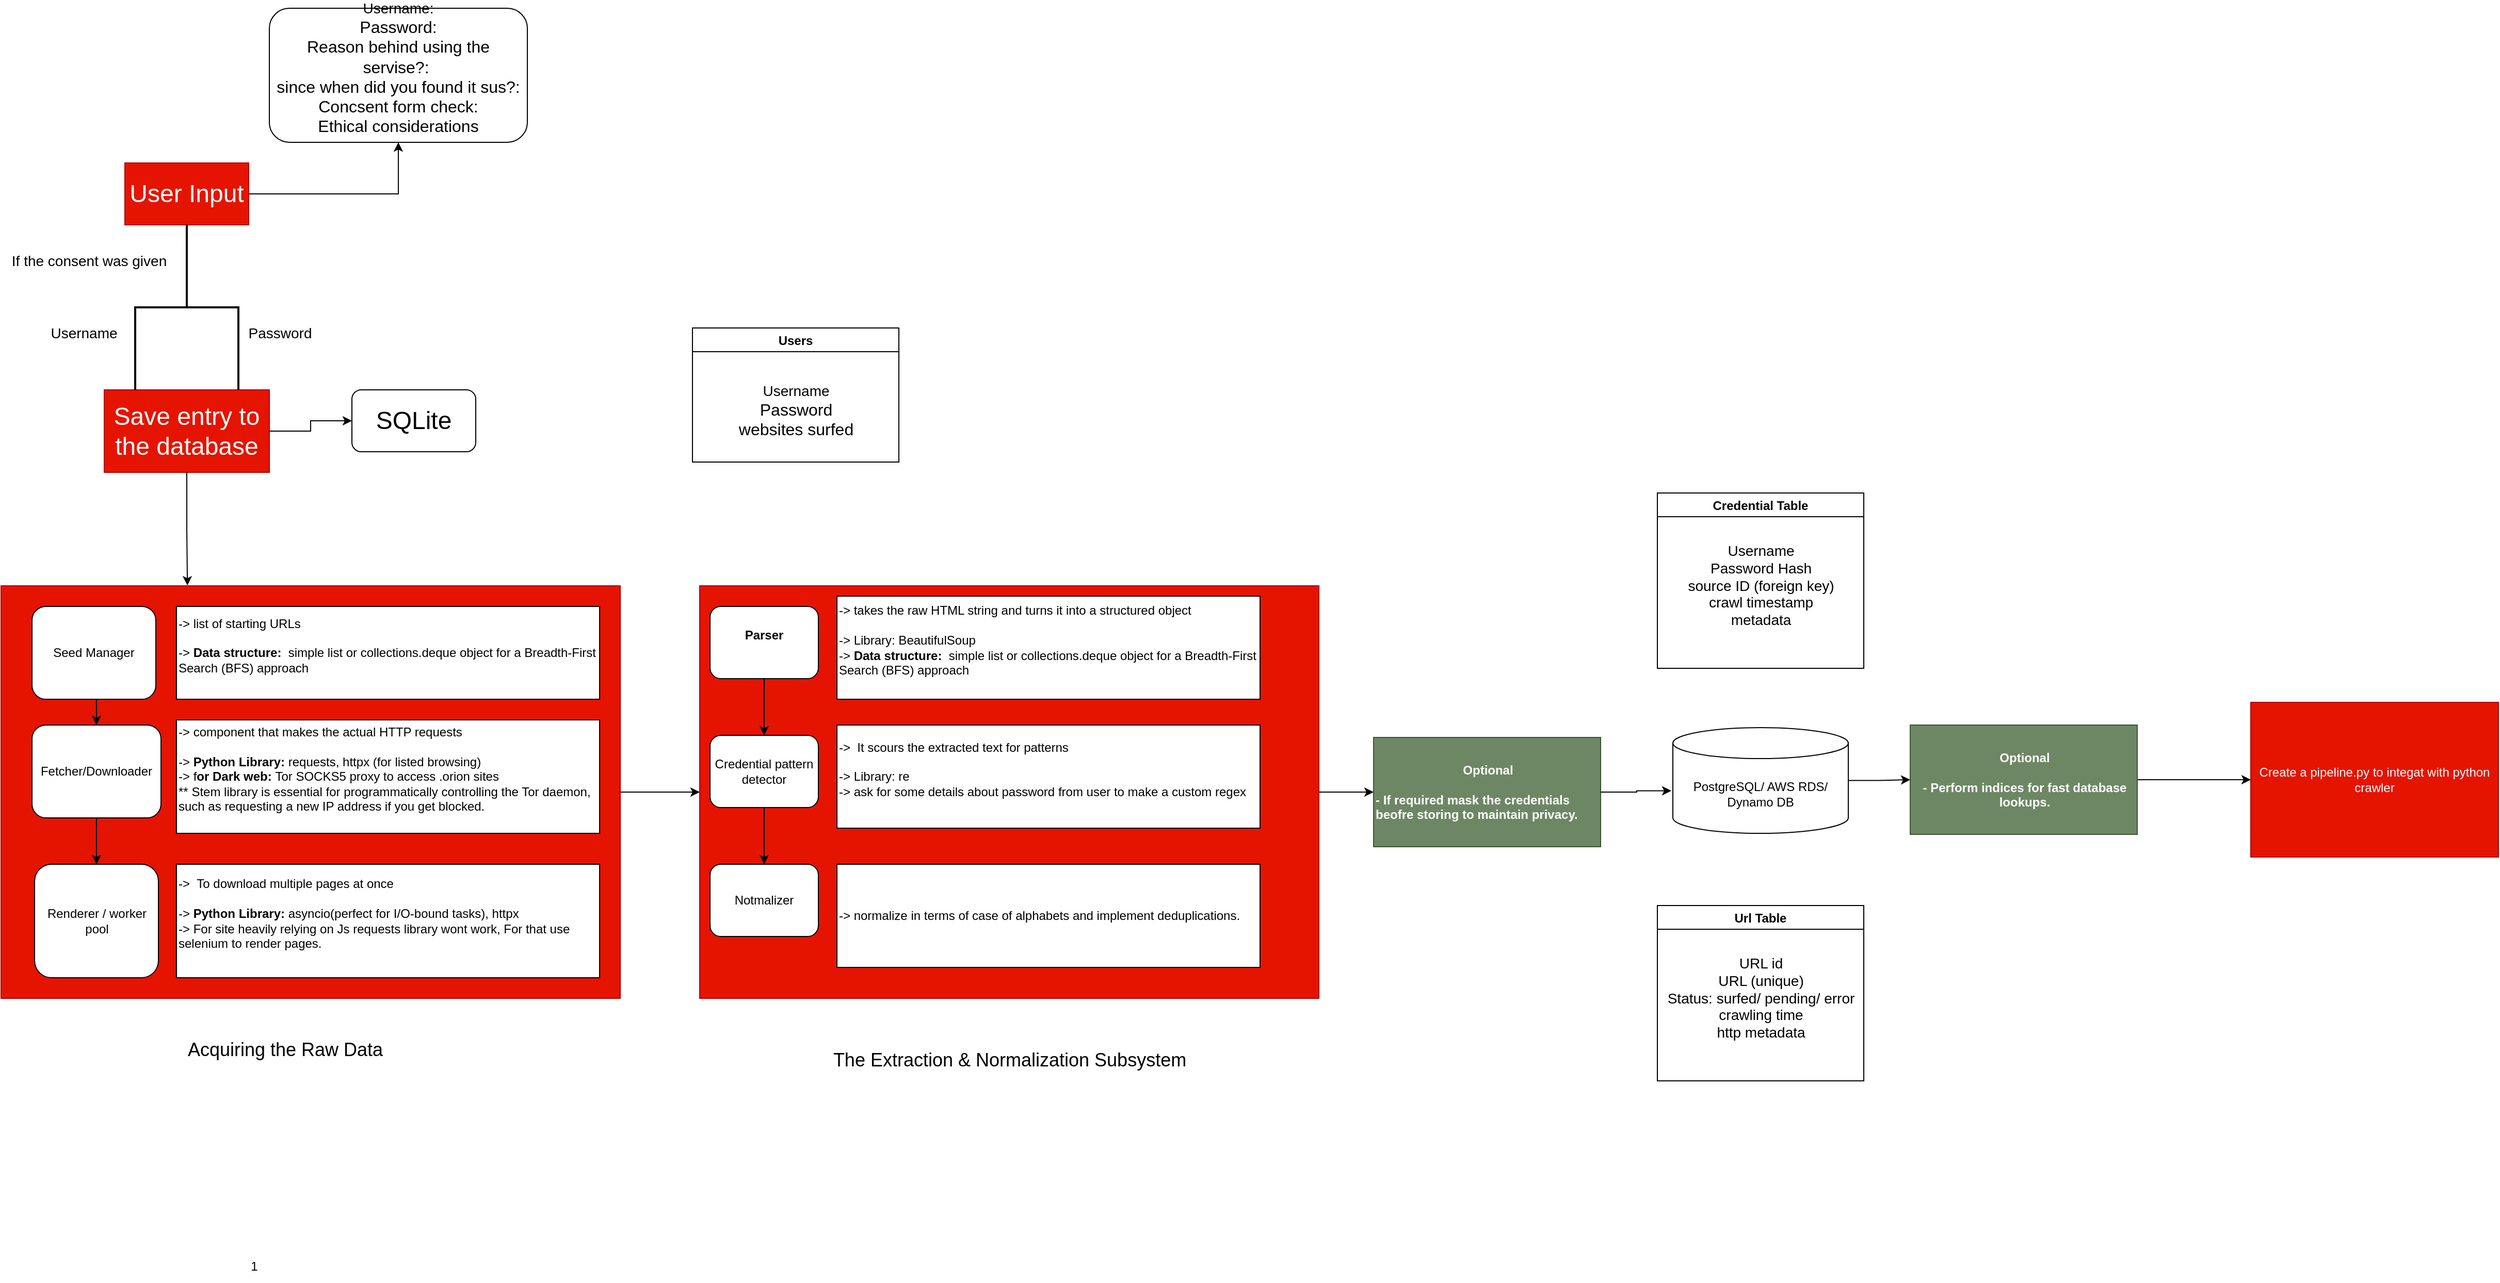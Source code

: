 <mxfile version="28.2.5">
  <diagram name="Page-1" id="dfBdxsZxoFyjgKo16Wi0">
    <mxGraphModel dx="721" dy="1599" grid="1" gridSize="10" guides="1" tooltips="1" connect="1" arrows="1" fold="1" page="1" pageScale="1" pageWidth="827" pageHeight="1169" math="0" shadow="0">
      <root>
        <mxCell id="0" />
        <mxCell id="1" parent="0" />
        <mxCell id="cCdxv8Dc9Y3CUJkiHGjH-7" style="edgeStyle=orthogonalEdgeStyle;rounded=0;orthogonalLoop=1;jettySize=auto;html=1;entryX=0.5;entryY=1;entryDx=0;entryDy=0;" parent="1" source="cCdxv8Dc9Y3CUJkiHGjH-1" target="cCdxv8Dc9Y3CUJkiHGjH-6" edge="1">
          <mxGeometry relative="1" as="geometry" />
        </mxCell>
        <mxCell id="cCdxv8Dc9Y3CUJkiHGjH-1" value="&lt;font style=&quot;font-size: 24px;&quot;&gt;User Input&lt;/font&gt;" style="rounded=0;whiteSpace=wrap;html=1;fillColor=#e51400;fontColor=#ffffff;strokeColor=#B20000;" parent="1" vertex="1">
          <mxGeometry x="270" y="40" width="120" height="60" as="geometry" />
        </mxCell>
        <mxCell id="-1EunzjlYAiXuODHpeC--4" style="edgeStyle=orthogonalEdgeStyle;rounded=0;orthogonalLoop=1;jettySize=auto;html=1;exitX=1;exitY=0.5;exitDx=0;exitDy=0;entryX=0;entryY=0.5;entryDx=0;entryDy=0;" parent="1" source="cCdxv8Dc9Y3CUJkiHGjH-2" target="-1EunzjlYAiXuODHpeC--3" edge="1">
          <mxGeometry relative="1" as="geometry" />
        </mxCell>
        <mxCell id="cCdxv8Dc9Y3CUJkiHGjH-2" value="&lt;font style=&quot;font-size: 24px;&quot;&gt;Save entry to the database&lt;/font&gt;" style="rounded=0;whiteSpace=wrap;html=1;fillColor=#e51400;fontColor=#ffffff;strokeColor=#B20000;" parent="1" vertex="1">
          <mxGeometry x="250" y="260" width="160" height="80" as="geometry" />
        </mxCell>
        <mxCell id="cCdxv8Dc9Y3CUJkiHGjH-3" value="" style="strokeWidth=2;html=1;shape=mxgraph.flowchart.annotation_2;align=left;labelPosition=right;pointerEvents=1;direction=south;" parent="1" vertex="1">
          <mxGeometry x="280" y="100" width="100" height="160" as="geometry" />
        </mxCell>
        <mxCell id="cCdxv8Dc9Y3CUJkiHGjH-4" value="&lt;font style=&quot;font-size: 14px;&quot;&gt;Username&lt;/font&gt;" style="text;html=1;align=center;verticalAlign=middle;resizable=0;points=[];autosize=1;strokeColor=none;fillColor=none;" parent="1" vertex="1">
          <mxGeometry x="185" y="190" width="90" height="30" as="geometry" />
        </mxCell>
        <mxCell id="cCdxv8Dc9Y3CUJkiHGjH-5" value="&lt;font style=&quot;font-size: 14px;&quot;&gt;Password&lt;/font&gt;" style="text;html=1;align=center;verticalAlign=middle;resizable=0;points=[];autosize=1;strokeColor=none;fillColor=none;" parent="1" vertex="1">
          <mxGeometry x="380" y="190" width="80" height="30" as="geometry" />
        </mxCell>
        <mxCell id="cCdxv8Dc9Y3CUJkiHGjH-6" value="&lt;font style=&quot;font-size: 14px;&quot;&gt;Username:&lt;/font&gt;&lt;div&gt;&lt;font size=&quot;3&quot;&gt;Password:&lt;/font&gt;&lt;/div&gt;&lt;div&gt;&lt;font size=&quot;3&quot;&gt;Reason behind using the servise?:&lt;span style=&quot;background-color: transparent; color: light-dark(rgb(0, 0, 0), rgb(255, 255, 255));&quot;&gt;&amp;nbsp;&lt;/span&gt;&lt;/font&gt;&lt;/div&gt;&lt;div&gt;&lt;font size=&quot;3&quot;&gt;since when did you found it sus?:&lt;br&gt;Concsent form check:&lt;/font&gt;&lt;/div&gt;&lt;div&gt;&lt;font size=&quot;3&quot;&gt;Ethical considerations&lt;/font&gt;&lt;/div&gt;&lt;div&gt;&lt;br&gt;&lt;/div&gt;" style="rounded=1;whiteSpace=wrap;html=1;" parent="1" vertex="1">
          <mxGeometry x="410" y="-110" width="250" height="130" as="geometry" />
        </mxCell>
        <mxCell id="-1EunzjlYAiXuODHpeC--1" value="&lt;font style=&quot;font-size: 14px;&quot;&gt;If the consent was given&lt;/font&gt;" style="text;html=1;align=center;verticalAlign=middle;resizable=0;points=[];autosize=1;strokeColor=none;fillColor=none;" parent="1" vertex="1">
          <mxGeometry x="150" y="120" width="170" height="30" as="geometry" />
        </mxCell>
        <mxCell id="-1EunzjlYAiXuODHpeC--3" value="&lt;font style=&quot;font-size: 24px;&quot;&gt;SQLite&lt;/font&gt;" style="rounded=1;whiteSpace=wrap;html=1;" parent="1" vertex="1">
          <mxGeometry x="490" y="260" width="120" height="60" as="geometry" />
        </mxCell>
        <mxCell id="-1EunzjlYAiXuODHpeC--5" value="Users" style="swimlane;startSize=23;" parent="1" vertex="1">
          <mxGeometry x="820" y="200" width="200" height="130" as="geometry" />
        </mxCell>
        <mxCell id="-1EunzjlYAiXuODHpeC--6" value="&lt;font style=&quot;font-size: 14px;&quot;&gt;Username&lt;/font&gt;&lt;div&gt;&lt;font size=&quot;3&quot;&gt;Password&lt;/font&gt;&lt;/div&gt;&lt;div&gt;&lt;font size=&quot;3&quot;&gt;websites surfed&lt;/font&gt;&lt;/div&gt;" style="text;html=1;align=center;verticalAlign=middle;resizable=0;points=[];autosize=1;strokeColor=none;fillColor=none;" parent="-1EunzjlYAiXuODHpeC--5" vertex="1">
          <mxGeometry x="35" y="45" width="130" height="70" as="geometry" />
        </mxCell>
        <mxCell id="hVuF3EK29kmnw9NAhK6H-23" value="" style="edgeStyle=orthogonalEdgeStyle;rounded=0;orthogonalLoop=1;jettySize=auto;html=1;" parent="1" source="hVuF3EK29kmnw9NAhK6H-1" target="hVuF3EK29kmnw9NAhK6H-22" edge="1">
          <mxGeometry relative="1" as="geometry" />
        </mxCell>
        <mxCell id="hVuF3EK29kmnw9NAhK6H-1" value="" style="rounded=0;whiteSpace=wrap;html=1;fillColor=#e51400;fontColor=#ffffff;strokeColor=#B20000;" parent="1" vertex="1">
          <mxGeometry x="150" y="450" width="600" height="400" as="geometry" />
        </mxCell>
        <mxCell id="hVuF3EK29kmnw9NAhK6H-2" value="1" style="text;html=1;align=center;verticalAlign=middle;resizable=0;points=[];autosize=1;strokeColor=none;fillColor=none;" parent="1" vertex="1">
          <mxGeometry x="380" y="1095" width="30" height="30" as="geometry" />
        </mxCell>
        <mxCell id="hVuF3EK29kmnw9NAhK6H-18" style="edgeStyle=orthogonalEdgeStyle;rounded=0;orthogonalLoop=1;jettySize=auto;html=1;exitX=0.5;exitY=1;exitDx=0;exitDy=0;entryX=0.5;entryY=0;entryDx=0;entryDy=0;" parent="1" source="hVuF3EK29kmnw9NAhK6H-3" target="hVuF3EK29kmnw9NAhK6H-4" edge="1">
          <mxGeometry relative="1" as="geometry" />
        </mxCell>
        <mxCell id="hVuF3EK29kmnw9NAhK6H-3" value="Seed Manager" style="rounded=1;whiteSpace=wrap;html=1;" parent="1" vertex="1">
          <mxGeometry x="180" y="470" width="120" height="90" as="geometry" />
        </mxCell>
        <mxCell id="hVuF3EK29kmnw9NAhK6H-20" style="edgeStyle=orthogonalEdgeStyle;rounded=0;orthogonalLoop=1;jettySize=auto;html=1;exitX=0.5;exitY=1;exitDx=0;exitDy=0;entryX=0.5;entryY=0;entryDx=0;entryDy=0;" parent="1" source="hVuF3EK29kmnw9NAhK6H-4" target="hVuF3EK29kmnw9NAhK6H-5" edge="1">
          <mxGeometry relative="1" as="geometry" />
        </mxCell>
        <mxCell id="hVuF3EK29kmnw9NAhK6H-4" value="Fetcher/Downloader" style="rounded=1;whiteSpace=wrap;html=1;" parent="1" vertex="1">
          <mxGeometry x="180" y="585" width="125" height="90" as="geometry" />
        </mxCell>
        <mxCell id="hVuF3EK29kmnw9NAhK6H-5" value="&lt;span style=&quot;text-align: start; text-wrap-mode: nowrap; background-color: transparent; font-size: 0px;&quot;&gt;&lt;font face=&quot;monospace&quot;&gt;Wv&lt;/font&gt;&lt;/span&gt;&lt;span style=&quot;color: light-dark(rgb(0, 0, 0), rgb(255, 255, 255)); background-color: transparent;&quot;&gt;Renderer / worker pool&lt;/span&gt;" style="rounded=1;whiteSpace=wrap;html=1;" parent="1" vertex="1">
          <mxGeometry x="182.5" y="720" width="120" height="110" as="geometry" />
        </mxCell>
        <mxCell id="hVuF3EK29kmnw9NAhK6H-15" value="&lt;span style=&quot;font-size: 12px;&quot;&gt;-&amp;gt; list of starting URLs&lt;/span&gt;&lt;div&gt;&lt;br&gt;&lt;div&gt;-&amp;gt; &lt;b&gt;Data structure:&lt;/b&gt;&amp;nbsp;&amp;nbsp;simple list or collections.deque object for a Breadth-First Search (BFS) approach&lt;/div&gt;&lt;/div&gt;&lt;div&gt;&lt;br&gt;&lt;/div&gt;" style="rounded=0;whiteSpace=wrap;html=1;align=left;" parent="1" vertex="1">
          <mxGeometry x="320" y="470" width="410" height="90" as="geometry" />
        </mxCell>
        <mxCell id="hVuF3EK29kmnw9NAhK6H-16" value="&lt;span style=&quot;font-size: 12px;&quot;&gt;-&amp;gt;&amp;nbsp;component that makes the actual HTTP requests&lt;/span&gt;&lt;div&gt;&lt;br&gt;&lt;div&gt;-&amp;gt; &lt;b&gt;Python Library:&amp;nbsp;&lt;/b&gt;&lt;span style=&quot;background-color: transparent; color: light-dark(rgb(0, 0, 0), rgb(255, 255, 255));&quot;&gt;requests, httpx (for listed browsing)&lt;/span&gt;&lt;/div&gt;&lt;/div&gt;&lt;div&gt;&lt;span style=&quot;background-color: transparent; color: light-dark(rgb(0, 0, 0), rgb(255, 255, 255));&quot;&gt;-&amp;gt; f&lt;b&gt;or Dark web&lt;/b&gt;&lt;/span&gt;&lt;b style=&quot;background-color: transparent; color: light-dark(rgb(0, 0, 0), rgb(255, 255, 255));&quot;&gt;:&amp;nbsp;&lt;/b&gt;&lt;span style=&quot;background-color: transparent; font-size: 12px;&quot;&gt;Tor SOCKS5 proxy to access .orion sites&lt;/span&gt;&lt;/div&gt;&lt;div&gt;&lt;span style=&quot;background-color: transparent; font-size: 12px;&quot;&gt;**&amp;nbsp;&lt;/span&gt;&lt;span style=&quot;background-color: transparent; font-size: 12px;&quot;&gt;Stem library is essential for programmatically controlling the Tor daemon, such as requesting a new IP address if you get blocked.&lt;/span&gt;&lt;/div&gt;&lt;div&gt;&lt;br&gt;&lt;/div&gt;" style="rounded=0;whiteSpace=wrap;html=1;align=left;" parent="1" vertex="1">
          <mxGeometry x="320" y="580" width="410" height="110" as="geometry" />
        </mxCell>
        <mxCell id="hVuF3EK29kmnw9NAhK6H-17" style="edgeStyle=orthogonalEdgeStyle;rounded=0;orthogonalLoop=1;jettySize=auto;html=1;exitX=0.5;exitY=1;exitDx=0;exitDy=0;entryX=0.301;entryY=-0.001;entryDx=0;entryDy=0;entryPerimeter=0;" parent="1" source="cCdxv8Dc9Y3CUJkiHGjH-2" target="hVuF3EK29kmnw9NAhK6H-1" edge="1">
          <mxGeometry relative="1" as="geometry" />
        </mxCell>
        <mxCell id="hVuF3EK29kmnw9NAhK6H-19" value="&lt;span style=&quot;font-size: 12px;&quot;&gt;-&amp;gt;&amp;nbsp;&amp;nbsp;To download multiple pages at once&lt;/span&gt;&lt;div&gt;&lt;br&gt;&lt;div&gt;&lt;div&gt;-&amp;gt; &lt;b&gt;Python Library:&amp;nbsp;&lt;/b&gt;&lt;span style=&quot;background-color: transparent; font-size: 12px;&quot;&gt;asyncio(&lt;/span&gt;&lt;span style=&quot;background-color: transparent; color: light-dark(rgb(0, 0, 0), rgb(255, 255, 255));&quot;&gt;perfect for I/O-bound tasks&lt;/span&gt;&lt;span style=&quot;background-color: transparent; color: light-dark(rgb(0, 0, 0), rgb(255, 255, 255));&quot;&gt;),&amp;nbsp;&lt;/span&gt;&lt;span style=&quot;background-color: transparent; color: light-dark(rgb(0, 0, 0), rgb(255, 255, 255));&quot;&gt;httpx&lt;/span&gt;&lt;/div&gt;&lt;/div&gt;&lt;div&gt;&lt;span style=&quot;background-color: transparent; color: light-dark(rgb(0, 0, 0), rgb(255, 255, 255));&quot;&gt;-&amp;gt; For site heavily relying on Js requests library wont work, For that use selenium to render pages.&lt;/span&gt;&lt;/div&gt;&lt;div&gt;&lt;br&gt;&lt;/div&gt;&lt;/div&gt;" style="rounded=0;whiteSpace=wrap;html=1;align=left;" parent="1" vertex="1">
          <mxGeometry x="320" y="720" width="410" height="110" as="geometry" />
        </mxCell>
        <mxCell id="hVuF3EK29kmnw9NAhK6H-21" value="&lt;font style=&quot;font-size: 18px;&quot;&gt;Acquiring the Raw Data&lt;/font&gt;" style="text;html=1;align=center;verticalAlign=middle;resizable=0;points=[];autosize=1;strokeColor=none;fillColor=none;" parent="1" vertex="1">
          <mxGeometry x="320" y="880" width="210" height="40" as="geometry" />
        </mxCell>
        <mxCell id="hVuF3EK29kmnw9NAhK6H-37" style="edgeStyle=orthogonalEdgeStyle;rounded=0;orthogonalLoop=1;jettySize=auto;html=1;exitX=1;exitY=0.5;exitDx=0;exitDy=0;entryX=0;entryY=0.5;entryDx=0;entryDy=0;" parent="1" source="hVuF3EK29kmnw9NAhK6H-22" target="hVuF3EK29kmnw9NAhK6H-36" edge="1">
          <mxGeometry relative="1" as="geometry" />
        </mxCell>
        <mxCell id="hVuF3EK29kmnw9NAhK6H-22" value="" style="rounded=0;whiteSpace=wrap;html=1;fillColor=#e51400;fontColor=#ffffff;strokeColor=#B20000;" parent="1" vertex="1">
          <mxGeometry x="827" y="450" width="600" height="400" as="geometry" />
        </mxCell>
        <mxCell id="hVuF3EK29kmnw9NAhK6H-27" value="&lt;font style=&quot;font-size: 18px;&quot;&gt;The Extraction &amp;amp; Normalization Subsystem&lt;/font&gt;" style="text;html=1;align=center;verticalAlign=middle;resizable=0;points=[];autosize=1;strokeColor=none;fillColor=none;" parent="1" vertex="1">
          <mxGeometry x="942" y="890" width="370" height="40" as="geometry" />
        </mxCell>
        <mxCell id="LQ6VXeVci4sXYbMgYBWU-1" value="" style="edgeStyle=orthogonalEdgeStyle;rounded=0;orthogonalLoop=1;jettySize=auto;html=1;" edge="1" parent="1" source="hVuF3EK29kmnw9NAhK6H-29" target="hVuF3EK29kmnw9NAhK6H-32">
          <mxGeometry relative="1" as="geometry" />
        </mxCell>
        <mxCell id="hVuF3EK29kmnw9NAhK6H-29" value="&#xa;&lt;b&gt;Parser&lt;/b&gt; &#xa;&#xa;" style="rounded=1;whiteSpace=wrap;html=1;" parent="1" vertex="1">
          <mxGeometry x="837" y="470" width="105" height="70" as="geometry" />
        </mxCell>
        <mxCell id="hVuF3EK29kmnw9NAhK6H-30" value="&lt;div&gt;-&amp;gt;&amp;nbsp;takes the raw HTML string and turns it into a structured object&lt;/div&gt;&lt;div&gt;&lt;br&gt;&lt;/div&gt;&lt;div&gt;-&amp;gt; Library:&amp;nbsp;BeautifulSoup&amp;nbsp;&lt;/div&gt;&lt;div&gt;&lt;div&gt;-&amp;gt; &lt;b&gt;Data structure:&lt;/b&gt;&amp;nbsp;&amp;nbsp;simple list or collections.deque object for a Breadth-First Search (BFS) approach&lt;/div&gt;&lt;/div&gt;&lt;div&gt;&lt;br&gt;&lt;/div&gt;" style="rounded=0;whiteSpace=wrap;html=1;align=left;" parent="1" vertex="1">
          <mxGeometry x="960" y="460" width="410" height="100" as="geometry" />
        </mxCell>
        <mxCell id="LQ6VXeVci4sXYbMgYBWU-2" value="" style="edgeStyle=orthogonalEdgeStyle;rounded=0;orthogonalLoop=1;jettySize=auto;html=1;" edge="1" parent="1" source="hVuF3EK29kmnw9NAhK6H-32" target="hVuF3EK29kmnw9NAhK6H-34">
          <mxGeometry relative="1" as="geometry" />
        </mxCell>
        <mxCell id="hVuF3EK29kmnw9NAhK6H-32" value="Credential pattern detector" style="rounded=1;whiteSpace=wrap;html=1;" parent="1" vertex="1">
          <mxGeometry x="837" y="595" width="105" height="70" as="geometry" />
        </mxCell>
        <mxCell id="hVuF3EK29kmnw9NAhK6H-33" value="&lt;div&gt;-&amp;gt;&amp;nbsp; It scours the extracted text for patterns&lt;/div&gt;&lt;div&gt;&lt;br&gt;&lt;/div&gt;&lt;div&gt;-&amp;gt; Library: re&lt;/div&gt;&lt;div&gt;&lt;div&gt;-&amp;gt; ask for some details about password from user to make a custom regex&lt;/div&gt;&lt;/div&gt;&lt;div&gt;&lt;br&gt;&lt;/div&gt;" style="rounded=0;whiteSpace=wrap;html=1;align=left;" parent="1" vertex="1">
          <mxGeometry x="960" y="585" width="410" height="100" as="geometry" />
        </mxCell>
        <mxCell id="hVuF3EK29kmnw9NAhK6H-34" value="Notmalizer" style="rounded=1;whiteSpace=wrap;html=1;" parent="1" vertex="1">
          <mxGeometry x="837" y="720" width="105" height="70" as="geometry" />
        </mxCell>
        <mxCell id="hVuF3EK29kmnw9NAhK6H-35" value="&lt;div&gt;-&amp;gt; normalize in terms of case of alphabets and implement deduplications.&lt;/div&gt;" style="rounded=0;whiteSpace=wrap;html=1;align=left;" parent="1" vertex="1">
          <mxGeometry x="960" y="720" width="410" height="100" as="geometry" />
        </mxCell>
        <mxCell id="hVuF3EK29kmnw9NAhK6H-36" value="&lt;div style=&quot;text-align: center;&quot;&gt;&lt;b style=&quot;background-color: transparent; color: light-dark(rgb(255, 255, 255), rgb(18, 18, 18));&quot;&gt;Optional&lt;/b&gt;&lt;/div&gt;&lt;div&gt;&lt;b&gt;&lt;br&gt;&lt;/b&gt;&lt;/div&gt;&lt;div style=&quot;&quot;&gt;&lt;b&gt;- If required mask the credentials beofre storing to maintain privacy.&lt;/b&gt;&lt;/div&gt;" style="rounded=0;whiteSpace=wrap;html=1;fillColor=#6d8764;fontColor=#ffffff;strokeColor=#3A5431;align=left;" parent="1" vertex="1">
          <mxGeometry x="1480" y="597" width="220" height="106" as="geometry" />
        </mxCell>
        <mxCell id="hVuF3EK29kmnw9NAhK6H-45" value="" style="edgeStyle=orthogonalEdgeStyle;rounded=0;orthogonalLoop=1;jettySize=auto;html=1;" parent="1" source="hVuF3EK29kmnw9NAhK6H-38" target="hVuF3EK29kmnw9NAhK6H-44" edge="1">
          <mxGeometry relative="1" as="geometry" />
        </mxCell>
        <mxCell id="hVuF3EK29kmnw9NAhK6H-38" value="PostgreSQL/ AWS RDS/ Dynamo DB" style="shape=cylinder3;whiteSpace=wrap;html=1;boundedLbl=1;backgroundOutline=1;size=15;" parent="1" vertex="1">
          <mxGeometry x="1770" y="587.5" width="170" height="102.5" as="geometry" />
        </mxCell>
        <mxCell id="hVuF3EK29kmnw9NAhK6H-39" style="edgeStyle=orthogonalEdgeStyle;rounded=0;orthogonalLoop=1;jettySize=auto;html=1;exitX=1;exitY=0.5;exitDx=0;exitDy=0;entryX=-0.009;entryY=0.598;entryDx=0;entryDy=0;entryPerimeter=0;" parent="1" source="hVuF3EK29kmnw9NAhK6H-36" target="hVuF3EK29kmnw9NAhK6H-38" edge="1">
          <mxGeometry relative="1" as="geometry" />
        </mxCell>
        <mxCell id="hVuF3EK29kmnw9NAhK6H-40" value="Url Table" style="swimlane;startSize=23;" parent="1" vertex="1">
          <mxGeometry x="1755" y="760" width="200" height="170" as="geometry" />
        </mxCell>
        <mxCell id="hVuF3EK29kmnw9NAhK6H-41" value="&lt;span style=&quot;font-size: 14px;&quot;&gt;URL id&lt;/span&gt;&lt;div&gt;&lt;span style=&quot;font-size: 14px;&quot;&gt;URL (unique)&lt;/span&gt;&lt;/div&gt;&lt;div&gt;&lt;span style=&quot;font-size: 14px;&quot;&gt;Status: surfed/ pending/ error&lt;/span&gt;&lt;/div&gt;&lt;div&gt;&lt;span style=&quot;font-size: 14px;&quot;&gt;crawling time&lt;/span&gt;&lt;/div&gt;&lt;div&gt;&lt;span style=&quot;font-size: 14px;&quot;&gt;http metadata&lt;/span&gt;&lt;/div&gt;&lt;div&gt;&lt;span style=&quot;font-size: 14px;&quot;&gt;&lt;br&gt;&lt;/span&gt;&lt;div&gt;&lt;br&gt;&lt;/div&gt;&lt;/div&gt;" style="text;html=1;align=center;verticalAlign=middle;resizable=0;points=[];autosize=1;strokeColor=none;fillColor=none;" parent="hVuF3EK29kmnw9NAhK6H-40" vertex="1">
          <mxGeometry y="40" width="200" height="130" as="geometry" />
        </mxCell>
        <mxCell id="hVuF3EK29kmnw9NAhK6H-42" value="Credential Table" style="swimlane;startSize=23;" parent="1" vertex="1">
          <mxGeometry x="1755" y="360" width="200" height="170" as="geometry" />
        </mxCell>
        <mxCell id="hVuF3EK29kmnw9NAhK6H-43" value="&lt;span style=&quot;font-size: 14px;&quot;&gt;Username&lt;/span&gt;&lt;div&gt;&lt;span style=&quot;font-size: 14px;&quot;&gt;Password Hash&lt;/span&gt;&lt;/div&gt;&lt;div&gt;&lt;span style=&quot;font-size: 14px;&quot;&gt;source ID (foreign key)&lt;/span&gt;&lt;/div&gt;&lt;div&gt;&lt;span style=&quot;font-size: 14px;&quot;&gt;crawl timestamp&lt;/span&gt;&lt;/div&gt;&lt;div&gt;&lt;span style=&quot;font-size: 14px;&quot;&gt;metadata&lt;/span&gt;&lt;/div&gt;&lt;div&gt;&lt;span style=&quot;font-size: 14px;&quot;&gt;&lt;br&gt;&lt;/span&gt;&lt;div&gt;&lt;div&gt;&lt;br&gt;&lt;/div&gt;&lt;/div&gt;&lt;/div&gt;" style="text;html=1;align=center;verticalAlign=middle;resizable=0;points=[];autosize=1;strokeColor=none;fillColor=none;" parent="hVuF3EK29kmnw9NAhK6H-42" vertex="1">
          <mxGeometry x="15" y="40" width="170" height="130" as="geometry" />
        </mxCell>
        <mxCell id="hVuF3EK29kmnw9NAhK6H-47" value="" style="edgeStyle=orthogonalEdgeStyle;rounded=0;orthogonalLoop=1;jettySize=auto;html=1;" parent="1" source="hVuF3EK29kmnw9NAhK6H-44" target="hVuF3EK29kmnw9NAhK6H-46" edge="1">
          <mxGeometry relative="1" as="geometry" />
        </mxCell>
        <mxCell id="hVuF3EK29kmnw9NAhK6H-44" value="&lt;div style=&quot;text-align: center;&quot;&gt;&lt;b&gt;Optional&lt;/b&gt;&lt;/div&gt;&lt;div style=&quot;text-align: center;&quot;&gt;&lt;b&gt;&lt;br&gt;&lt;/b&gt;&lt;/div&gt;&lt;div style=&quot;text-align: center;&quot;&gt;&lt;b&gt;- Perform indices for fast database lookups.&lt;/b&gt;&lt;/div&gt;" style="rounded=0;whiteSpace=wrap;html=1;fillColor=#6d8764;fontColor=#ffffff;strokeColor=#3A5431;align=left;" parent="1" vertex="1">
          <mxGeometry x="2000" y="585" width="220" height="106" as="geometry" />
        </mxCell>
        <mxCell id="hVuF3EK29kmnw9NAhK6H-46" value="Create a pipeline.py to integat with python crawler" style="rounded=0;whiteSpace=wrap;html=1;fillColor=#e51400;fontColor=#ffffff;strokeColor=#B20000;" parent="1" vertex="1">
          <mxGeometry x="2330" y="563" width="240" height="150" as="geometry" />
        </mxCell>
      </root>
    </mxGraphModel>
  </diagram>
</mxfile>
